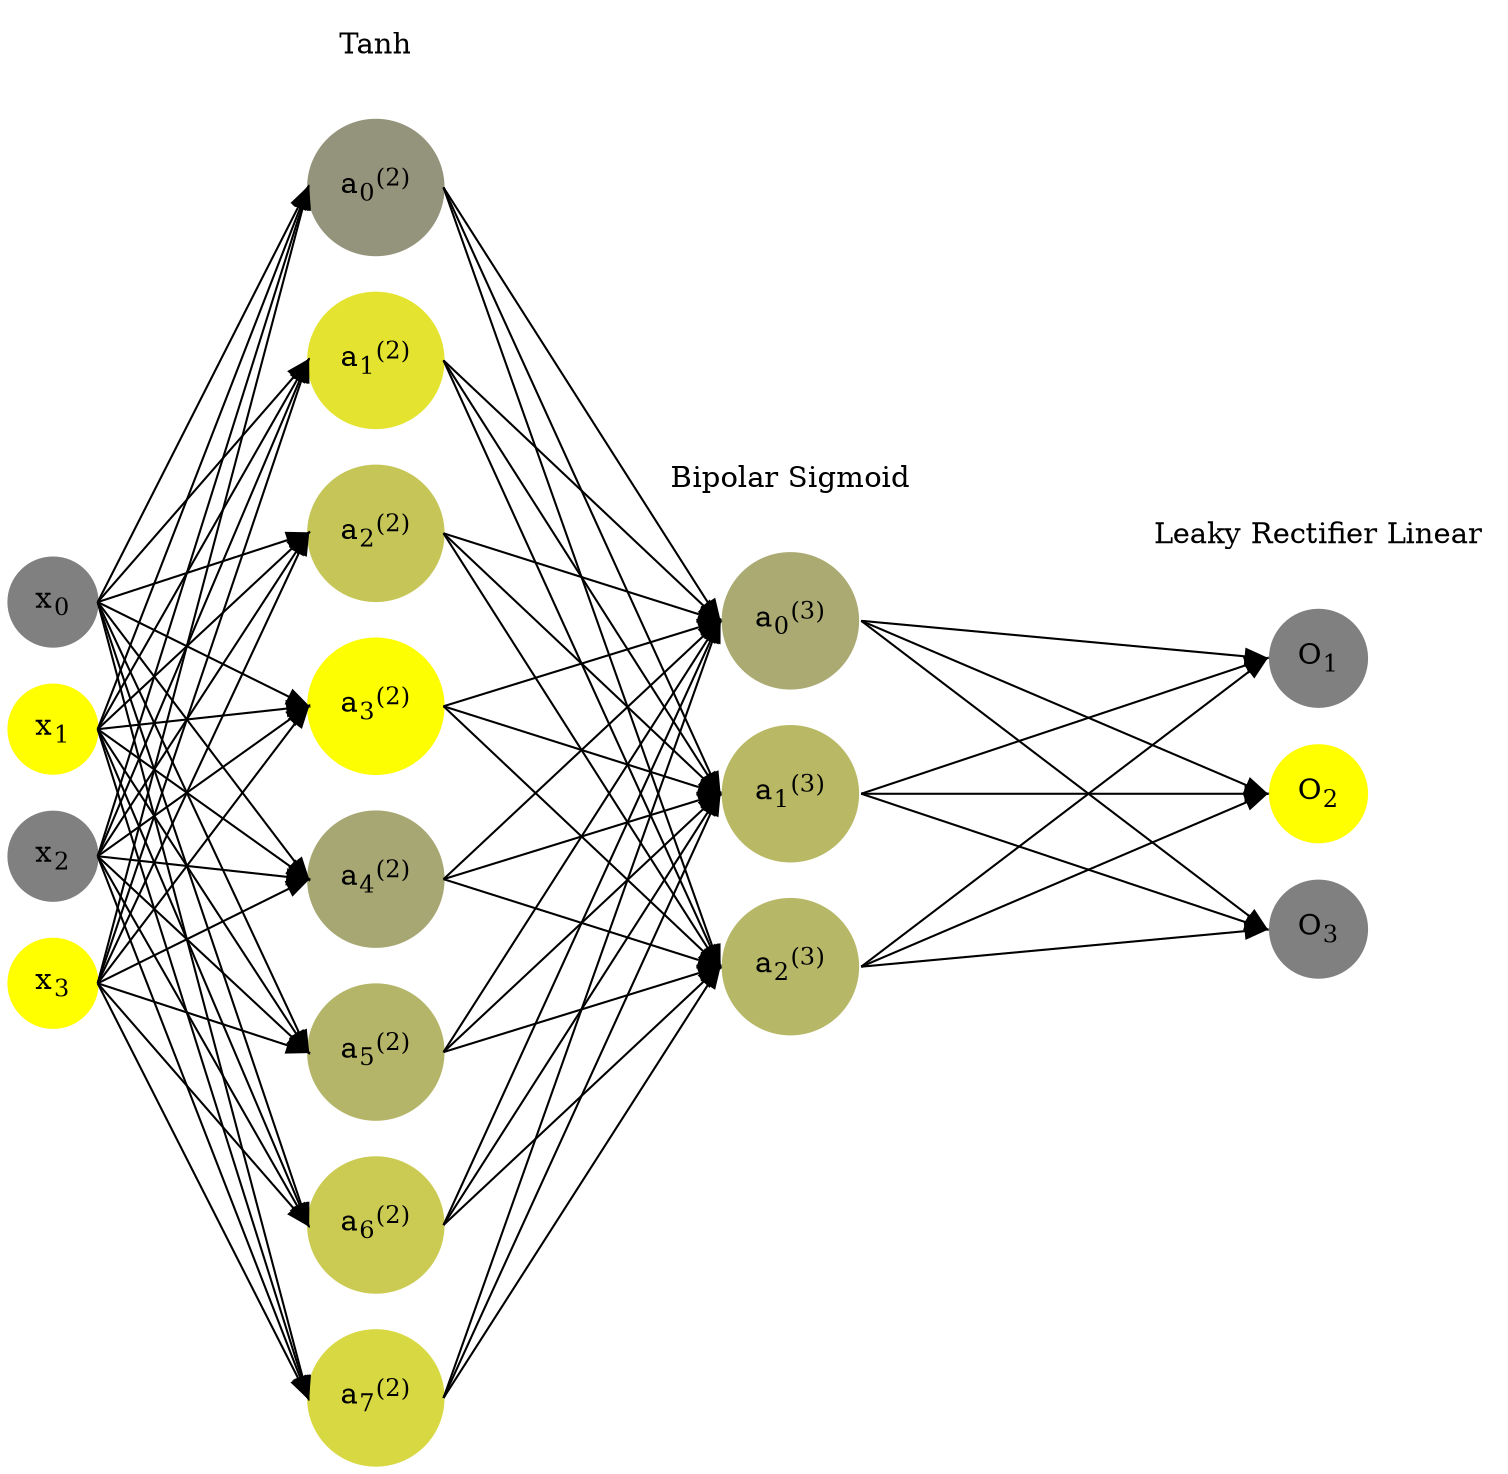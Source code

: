 digraph G {
	rankdir = LR;
	splines=false;
	edge[style=invis];
	ranksep= 1.4;
	{
	node [shape=circle, color="0.1667, 0.0, 0.5", style=filled, fillcolor="0.1667, 0.0, 0.5"];
	x0 [label=<x<sub>0</sub>>];
	}
	{
	node [shape=circle, color="0.1667, 1.0, 1.0", style=filled, fillcolor="0.1667, 1.0, 1.0"];
	x1 [label=<x<sub>1</sub>>];
	}
	{
	node [shape=circle, color="0.1667, 0.0, 0.5", style=filled, fillcolor="0.1667, 0.0, 0.5"];
	x2 [label=<x<sub>2</sub>>];
	}
	{
	node [shape=circle, color="0.1667, 1.0, 1.0", style=filled, fillcolor="0.1667, 1.0, 1.0"];
	x3 [label=<x<sub>3</sub>>];
	}
	{
	node [shape=circle, color="0.1667, 0.158780, 0.579390", style=filled, fillcolor="0.1667, 0.158780, 0.579390"];
	a02 [label=<a<sub>0</sub><sup>(2)</sup>>];
	}
	{
	node [shape=circle, color="0.1667, 0.787450, 0.893725", style=filled, fillcolor="0.1667, 0.787450, 0.893725"];
	a12 [label=<a<sub>1</sub><sup>(2)</sup>>];
	}
	{
	node [shape=circle, color="0.1667, 0.553168, 0.776584", style=filled, fillcolor="0.1667, 0.553168, 0.776584"];
	a22 [label=<a<sub>2</sub><sup>(2)</sup>>];
	}
	{
	node [shape=circle, color="0.1667, 0.988571, 0.994286", style=filled, fillcolor="0.1667, 0.988571, 0.994286"];
	a32 [label=<a<sub>3</sub><sup>(2)</sup>>];
	}
	{
	node [shape=circle, color="0.1667, 0.306292, 0.653146", style=filled, fillcolor="0.1667, 0.306292, 0.653146"];
	a42 [label=<a<sub>4</sub><sup>(2)</sup>>];
	}
	{
	node [shape=circle, color="0.1667, 0.421849, 0.710924", style=filled, fillcolor="0.1667, 0.421849, 0.710924"];
	a52 [label=<a<sub>5</sub><sup>(2)</sup>>];
	}
	{
	node [shape=circle, color="0.1667, 0.590852, 0.795426", style=filled, fillcolor="0.1667, 0.590852, 0.795426"];
	a62 [label=<a<sub>6</sub><sup>(2)</sup>>];
	}
	{
	node [shape=circle, color="0.1667, 0.691255, 0.845628", style=filled, fillcolor="0.1667, 0.691255, 0.845628"];
	a72 [label=<a<sub>7</sub><sup>(2)</sup>>];
	}
	{
	node [shape=circle, color="0.1667, 0.329930, 0.664965", style=filled, fillcolor="0.1667, 0.329930, 0.664965"];
	a03 [label=<a<sub>0</sub><sup>(3)</sup>>];
	}
	{
	node [shape=circle, color="0.1667, 0.451852, 0.725926", style=filled, fillcolor="0.1667, 0.451852, 0.725926"];
	a13 [label=<a<sub>1</sub><sup>(3)</sup>>];
	}
	{
	node [shape=circle, color="0.1667, 0.430264, 0.715132", style=filled, fillcolor="0.1667, 0.430264, 0.715132"];
	a23 [label=<a<sub>2</sub><sup>(3)</sup>>];
	}
	{
	node [shape=circle, color="0.1667, 0.0, 0.5", style=filled, fillcolor="0.1667, 0.0, 0.5"];
	O1 [label=<O<sub>1</sub>>];
	}
	{
	node [shape=circle, color="0.1667, 1.0, 1.0", style=filled, fillcolor="0.1667, 1.0, 1.0"];
	O2 [label=<O<sub>2</sub>>];
	}
	{
	node [shape=circle, color="0.1667, 0.0, 0.5", style=filled, fillcolor="0.1667, 0.0, 0.5"];
	O3 [label=<O<sub>3</sub>>];
	}
	{
	rank=same;
	x0->x1->x2->x3;
	}
	{
	rank=same;
	a02->a12->a22->a32->a42->a52->a62->a72;
	}
	{
	rank=same;
	a03->a13->a23;
	}
	{
	rank=same;
	O1->O2->O3;
	}
	l1 [shape=plaintext,label="Tanh"];
	l1->a02;
	{rank=same; l1;a02};
	l2 [shape=plaintext,label="Bipolar Sigmoid"];
	l2->a03;
	{rank=same; l2;a03};
	l3 [shape=plaintext,label="Leaky Rectifier Linear"];
	l3->O1;
	{rank=same; l3;O1};
edge[style=solid, tailport=e, headport=w];
	{x0;x1;x2;x3} -> {a02;a12;a22;a32;a42;a52;a62;a72};
	{a02;a12;a22;a32;a42;a52;a62;a72} -> {a03;a13;a23};
	{a03;a13;a23} -> {O1,O2,O3};
}